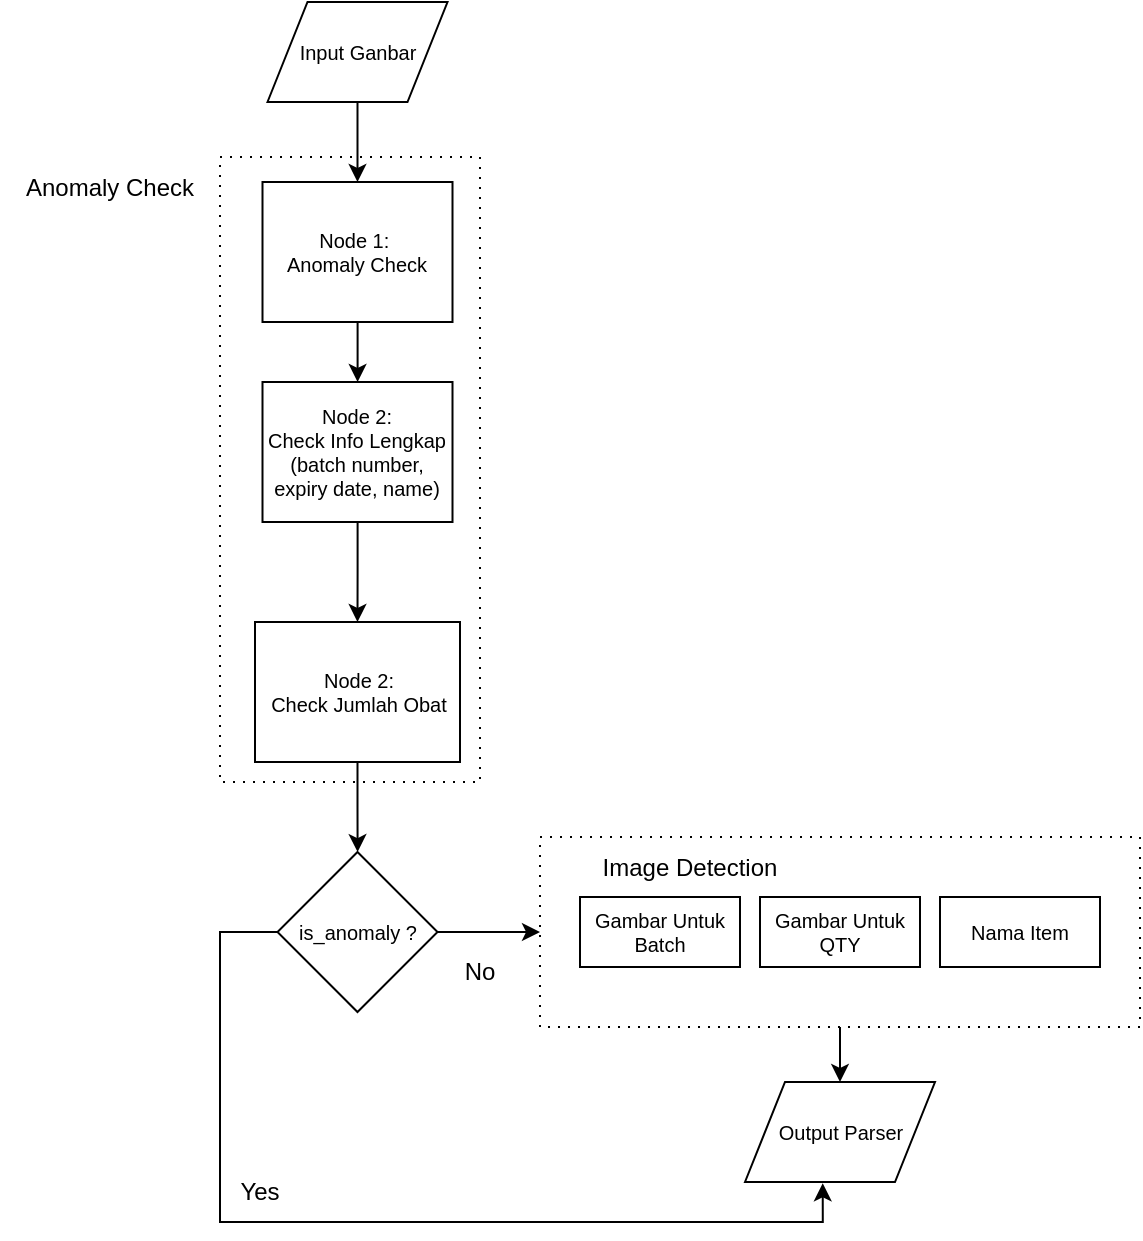 <mxfile version="26.2.14">
  <diagram id="37Pz0hKvnAuLLMvE2XLy" name="Page-1">
    <mxGraphModel dx="983" dy="564" grid="1" gridSize="10" guides="1" tooltips="1" connect="1" arrows="1" fold="1" page="1" pageScale="1" pageWidth="827" pageHeight="1169" math="0" shadow="0">
      <root>
        <mxCell id="0" />
        <mxCell id="1" parent="0" />
        <mxCell id="lA6EPPXgF0Vy8JrN9hLU-11" value="" style="edgeStyle=orthogonalEdgeStyle;rounded=0;orthogonalLoop=1;jettySize=auto;html=1;" edge="1" parent="1" source="lA6EPPXgF0Vy8JrN9hLU-1" target="lA6EPPXgF0Vy8JrN9hLU-4">
          <mxGeometry relative="1" as="geometry" />
        </mxCell>
        <mxCell id="lA6EPPXgF0Vy8JrN9hLU-1" value="Input Ganbar" style="shape=parallelogram;perimeter=parallelogramPerimeter;whiteSpace=wrap;html=1;fixedSize=1;fontSize=10;" vertex="1" parent="1">
          <mxGeometry x="273.75" y="80" width="90" height="50" as="geometry" />
        </mxCell>
        <mxCell id="lA6EPPXgF0Vy8JrN9hLU-10" value="" style="edgeStyle=orthogonalEdgeStyle;rounded=0;orthogonalLoop=1;jettySize=auto;html=1;" edge="1" parent="1" source="lA6EPPXgF0Vy8JrN9hLU-4" target="lA6EPPXgF0Vy8JrN9hLU-5">
          <mxGeometry relative="1" as="geometry" />
        </mxCell>
        <mxCell id="lA6EPPXgF0Vy8JrN9hLU-4" value="Node 1:&amp;nbsp;&lt;div&gt;Anomaly Check&lt;/div&gt;" style="rounded=0;whiteSpace=wrap;html=1;fontSize=10;" vertex="1" parent="1">
          <mxGeometry x="271.25" y="170" width="95" height="70" as="geometry" />
        </mxCell>
        <mxCell id="lA6EPPXgF0Vy8JrN9hLU-9" value="" style="edgeStyle=orthogonalEdgeStyle;rounded=0;orthogonalLoop=1;jettySize=auto;html=1;" edge="1" parent="1" source="lA6EPPXgF0Vy8JrN9hLU-5" target="lA6EPPXgF0Vy8JrN9hLU-6">
          <mxGeometry relative="1" as="geometry" />
        </mxCell>
        <mxCell id="lA6EPPXgF0Vy8JrN9hLU-5" value="Node 2:&lt;div&gt;Check Info Lengkap (batch number, expiry date, name)&lt;/div&gt;" style="rounded=0;whiteSpace=wrap;html=1;fontSize=10;" vertex="1" parent="1">
          <mxGeometry x="271.25" y="270" width="95" height="70" as="geometry" />
        </mxCell>
        <mxCell id="lA6EPPXgF0Vy8JrN9hLU-8" value="" style="edgeStyle=orthogonalEdgeStyle;rounded=0;orthogonalLoop=1;jettySize=auto;html=1;" edge="1" parent="1" source="lA6EPPXgF0Vy8JrN9hLU-6" target="lA6EPPXgF0Vy8JrN9hLU-7">
          <mxGeometry relative="1" as="geometry" />
        </mxCell>
        <mxCell id="lA6EPPXgF0Vy8JrN9hLU-6" value="Node 2:&lt;div&gt;Check Jumlah Obat&lt;/div&gt;" style="rounded=0;whiteSpace=wrap;html=1;fontSize=10;" vertex="1" parent="1">
          <mxGeometry x="267.5" y="390" width="102.5" height="70" as="geometry" />
        </mxCell>
        <mxCell id="lA6EPPXgF0Vy8JrN9hLU-21" value="" style="edgeStyle=orthogonalEdgeStyle;rounded=0;orthogonalLoop=1;jettySize=auto;html=1;" edge="1" parent="1" source="lA6EPPXgF0Vy8JrN9hLU-7" target="lA6EPPXgF0Vy8JrN9hLU-16">
          <mxGeometry relative="1" as="geometry" />
        </mxCell>
        <mxCell id="lA6EPPXgF0Vy8JrN9hLU-7" value="&lt;font style=&quot;font-size: 10px;&quot;&gt;is_anomaly ?&lt;/font&gt;" style="rhombus;whiteSpace=wrap;html=1;" vertex="1" parent="1">
          <mxGeometry x="278.75" y="505" width="80" height="80" as="geometry" />
        </mxCell>
        <mxCell id="lA6EPPXgF0Vy8JrN9hLU-12" value="Gambar Untuk Batch" style="rounded=0;whiteSpace=wrap;html=1;fontSize=10;" vertex="1" parent="1">
          <mxGeometry x="430" y="527.5" width="80" height="35" as="geometry" />
        </mxCell>
        <mxCell id="lA6EPPXgF0Vy8JrN9hLU-13" value="Gambar Untuk QTY" style="rounded=0;whiteSpace=wrap;html=1;fontSize=10;" vertex="1" parent="1">
          <mxGeometry x="520" y="527.5" width="80" height="35" as="geometry" />
        </mxCell>
        <mxCell id="lA6EPPXgF0Vy8JrN9hLU-14" value="Nama Item" style="rounded=0;whiteSpace=wrap;html=1;fontSize=10;" vertex="1" parent="1">
          <mxGeometry x="610" y="527.5" width="80" height="35" as="geometry" />
        </mxCell>
        <mxCell id="lA6EPPXgF0Vy8JrN9hLU-27" value="" style="edgeStyle=orthogonalEdgeStyle;rounded=0;orthogonalLoop=1;jettySize=auto;html=1;" edge="1" parent="1" source="lA6EPPXgF0Vy8JrN9hLU-16" target="lA6EPPXgF0Vy8JrN9hLU-26">
          <mxGeometry relative="1" as="geometry" />
        </mxCell>
        <mxCell id="lA6EPPXgF0Vy8JrN9hLU-16" value="" style="rounded=0;whiteSpace=wrap;html=1;fillColor=none;dashed=1;dashPattern=1 4;" vertex="1" parent="1">
          <mxGeometry x="410" y="497.5" width="300" height="95" as="geometry" />
        </mxCell>
        <mxCell id="lA6EPPXgF0Vy8JrN9hLU-17" value="Image Detection" style="text;html=1;align=center;verticalAlign=middle;whiteSpace=wrap;rounded=0;" vertex="1" parent="1">
          <mxGeometry x="430" y="497.5" width="110" height="30" as="geometry" />
        </mxCell>
        <mxCell id="lA6EPPXgF0Vy8JrN9hLU-22" value="" style="rounded=0;whiteSpace=wrap;html=1;fillColor=none;dashed=1;dashPattern=1 4;" vertex="1" parent="1">
          <mxGeometry x="250" y="157.5" width="130" height="312.5" as="geometry" />
        </mxCell>
        <mxCell id="lA6EPPXgF0Vy8JrN9hLU-23" value="Anomaly Check" style="text;html=1;align=center;verticalAlign=middle;whiteSpace=wrap;rounded=0;" vertex="1" parent="1">
          <mxGeometry x="140" y="157.5" width="110" height="30" as="geometry" />
        </mxCell>
        <mxCell id="lA6EPPXgF0Vy8JrN9hLU-24" value="No" style="text;html=1;align=center;verticalAlign=middle;whiteSpace=wrap;rounded=0;" vertex="1" parent="1">
          <mxGeometry x="350" y="550" width="60" height="30" as="geometry" />
        </mxCell>
        <mxCell id="lA6EPPXgF0Vy8JrN9hLU-26" value="Output Parser" style="shape=parallelogram;perimeter=parallelogramPerimeter;whiteSpace=wrap;html=1;fixedSize=1;fontSize=10;" vertex="1" parent="1">
          <mxGeometry x="512.5" y="620" width="95" height="50" as="geometry" />
        </mxCell>
        <mxCell id="lA6EPPXgF0Vy8JrN9hLU-29" style="edgeStyle=orthogonalEdgeStyle;rounded=0;orthogonalLoop=1;jettySize=auto;html=1;entryX=0.409;entryY=1.013;entryDx=0;entryDy=0;entryPerimeter=0;" edge="1" parent="1" source="lA6EPPXgF0Vy8JrN9hLU-7" target="lA6EPPXgF0Vy8JrN9hLU-26">
          <mxGeometry relative="1" as="geometry">
            <Array as="points">
              <mxPoint x="250" y="545" />
              <mxPoint x="250" y="690" />
              <mxPoint x="551" y="690" />
            </Array>
          </mxGeometry>
        </mxCell>
        <mxCell id="lA6EPPXgF0Vy8JrN9hLU-30" value="Yes" style="text;html=1;align=center;verticalAlign=middle;whiteSpace=wrap;rounded=0;" vertex="1" parent="1">
          <mxGeometry x="240" y="660" width="60" height="30" as="geometry" />
        </mxCell>
      </root>
    </mxGraphModel>
  </diagram>
</mxfile>
